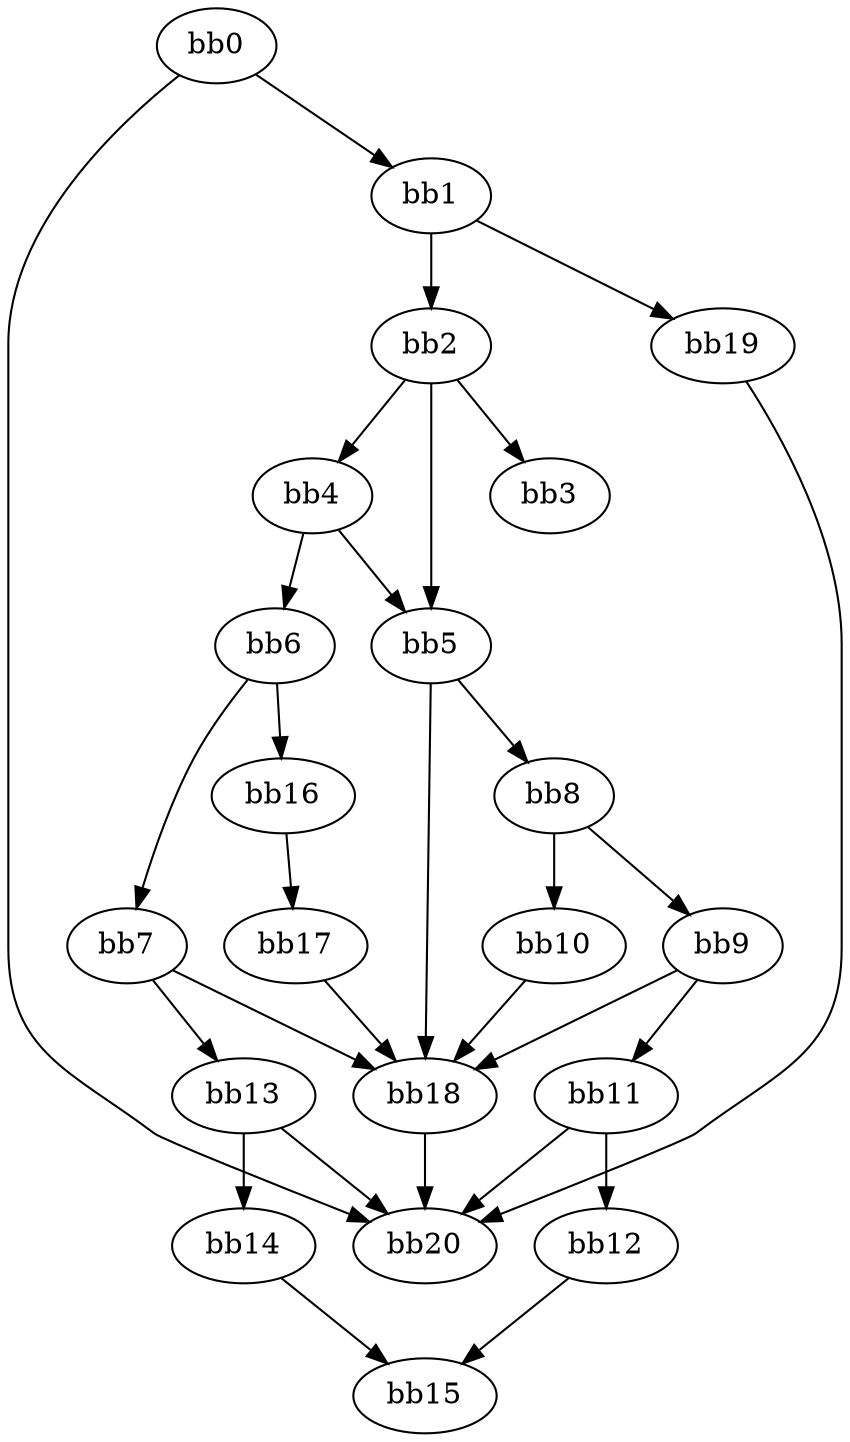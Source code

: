 digraph {
    0 [ label = "bb0\l" ]
    1 [ label = "bb1\l" ]
    2 [ label = "bb2\l" ]
    3 [ label = "bb3\l" ]
    4 [ label = "bb4\l" ]
    5 [ label = "bb5\l" ]
    6 [ label = "bb6\l" ]
    7 [ label = "bb7\l" ]
    8 [ label = "bb8\l" ]
    9 [ label = "bb9\l" ]
    10 [ label = "bb10\l" ]
    11 [ label = "bb11\l" ]
    12 [ label = "bb12\l" ]
    13 [ label = "bb13\l" ]
    14 [ label = "bb14\l" ]
    15 [ label = "bb15\l" ]
    16 [ label = "bb16\l" ]
    17 [ label = "bb17\l" ]
    18 [ label = "bb18\l" ]
    19 [ label = "bb19\l" ]
    20 [ label = "bb20\l" ]
    0 -> 1 [ ]
    0 -> 20 [ ]
    1 -> 2 [ ]
    1 -> 19 [ ]
    2 -> 3 [ ]
    2 -> 4 [ ]
    2 -> 5 [ ]
    4 -> 5 [ ]
    4 -> 6 [ ]
    5 -> 8 [ ]
    5 -> 18 [ ]
    6 -> 7 [ ]
    6 -> 16 [ ]
    7 -> 13 [ ]
    7 -> 18 [ ]
    8 -> 9 [ ]
    8 -> 10 [ ]
    9 -> 11 [ ]
    9 -> 18 [ ]
    10 -> 18 [ ]
    11 -> 12 [ ]
    11 -> 20 [ ]
    12 -> 15 [ ]
    13 -> 14 [ ]
    13 -> 20 [ ]
    14 -> 15 [ ]
    16 -> 17 [ ]
    17 -> 18 [ ]
    18 -> 20 [ ]
    19 -> 20 [ ]
}

